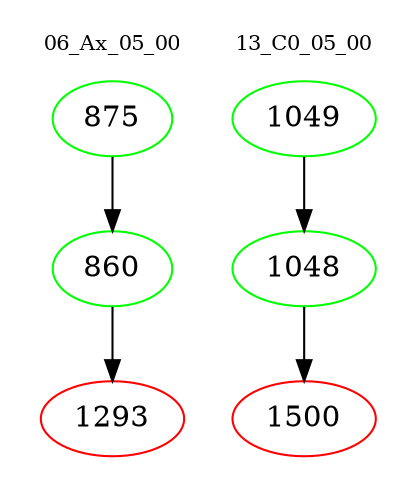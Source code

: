 digraph{
subgraph cluster_0 {
color = white
label = "06_Ax_05_00";
fontsize=10;
T0_875 [label="875", color="green"]
T0_875 -> T0_860 [color="black"]
T0_860 [label="860", color="green"]
T0_860 -> T0_1293 [color="black"]
T0_1293 [label="1293", color="red"]
}
subgraph cluster_1 {
color = white
label = "13_C0_05_00";
fontsize=10;
T1_1049 [label="1049", color="green"]
T1_1049 -> T1_1048 [color="black"]
T1_1048 [label="1048", color="green"]
T1_1048 -> T1_1500 [color="black"]
T1_1500 [label="1500", color="red"]
}
}
